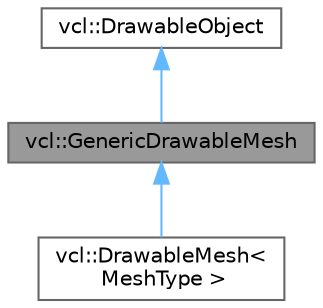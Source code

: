 digraph "vcl::GenericDrawableMesh"
{
 // LATEX_PDF_SIZE
  bgcolor="transparent";
  edge [fontname=Helvetica,fontsize=10,labelfontname=Helvetica,labelfontsize=10];
  node [fontname=Helvetica,fontsize=10,shape=box,height=0.2,width=0.4];
  Node1 [label="vcl::GenericDrawableMesh",height=0.2,width=0.4,color="gray40", fillcolor="grey60", style="filled", fontcolor="black",tooltip=" "];
  Node2 -> Node1 [dir="back",color="steelblue1",style="solid"];
  Node2 [label="vcl::DrawableObject",height=0.2,width=0.4,color="gray40", fillcolor="white", style="filled",URL="$classvcl_1_1DrawableObject.html",tooltip=" "];
  Node1 -> Node3 [dir="back",color="steelblue1",style="solid"];
  Node3 [label="vcl::DrawableMesh\<\l MeshType \>",height=0.2,width=0.4,color="gray40", fillcolor="white", style="filled",URL="$classvcl_1_1DrawableMesh.html",tooltip=" "];
}
